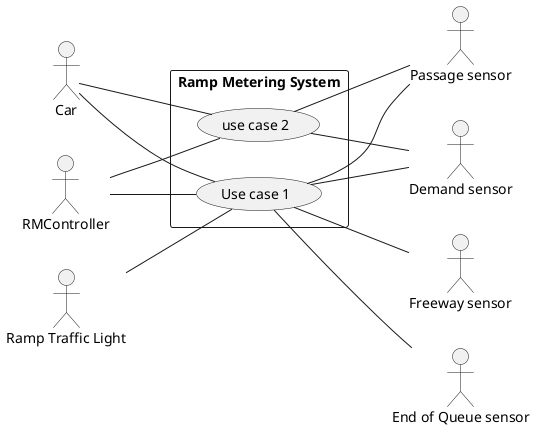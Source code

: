 @startuml

skinparam packageStyle rect

left to right direction
actor "Car" as Car

actor "Passage sensor" as PS
actor "Demand sensor" as DS
actor "Freeway sensor" as FS
actor "End of Queue sensor" as QS
actor "Ramp Traffic Light" as RTL

actor "RMController" as RMC

package "Ramp Metering System" {
  usecase "Use case 1" as UC1
  usecase "use case 2" as UC2
}
Car -- UC1
Car -- UC2
RMC -- UC1
RMC -- UC2

UC1 -- PS
UC1 -- DS
RTL -- UC1
'UC1 -- FS
FS -up- UC1
'UC1 -- QS
QS -up- UC1

UC2 -- PS
UC2 -- DS
@enduml